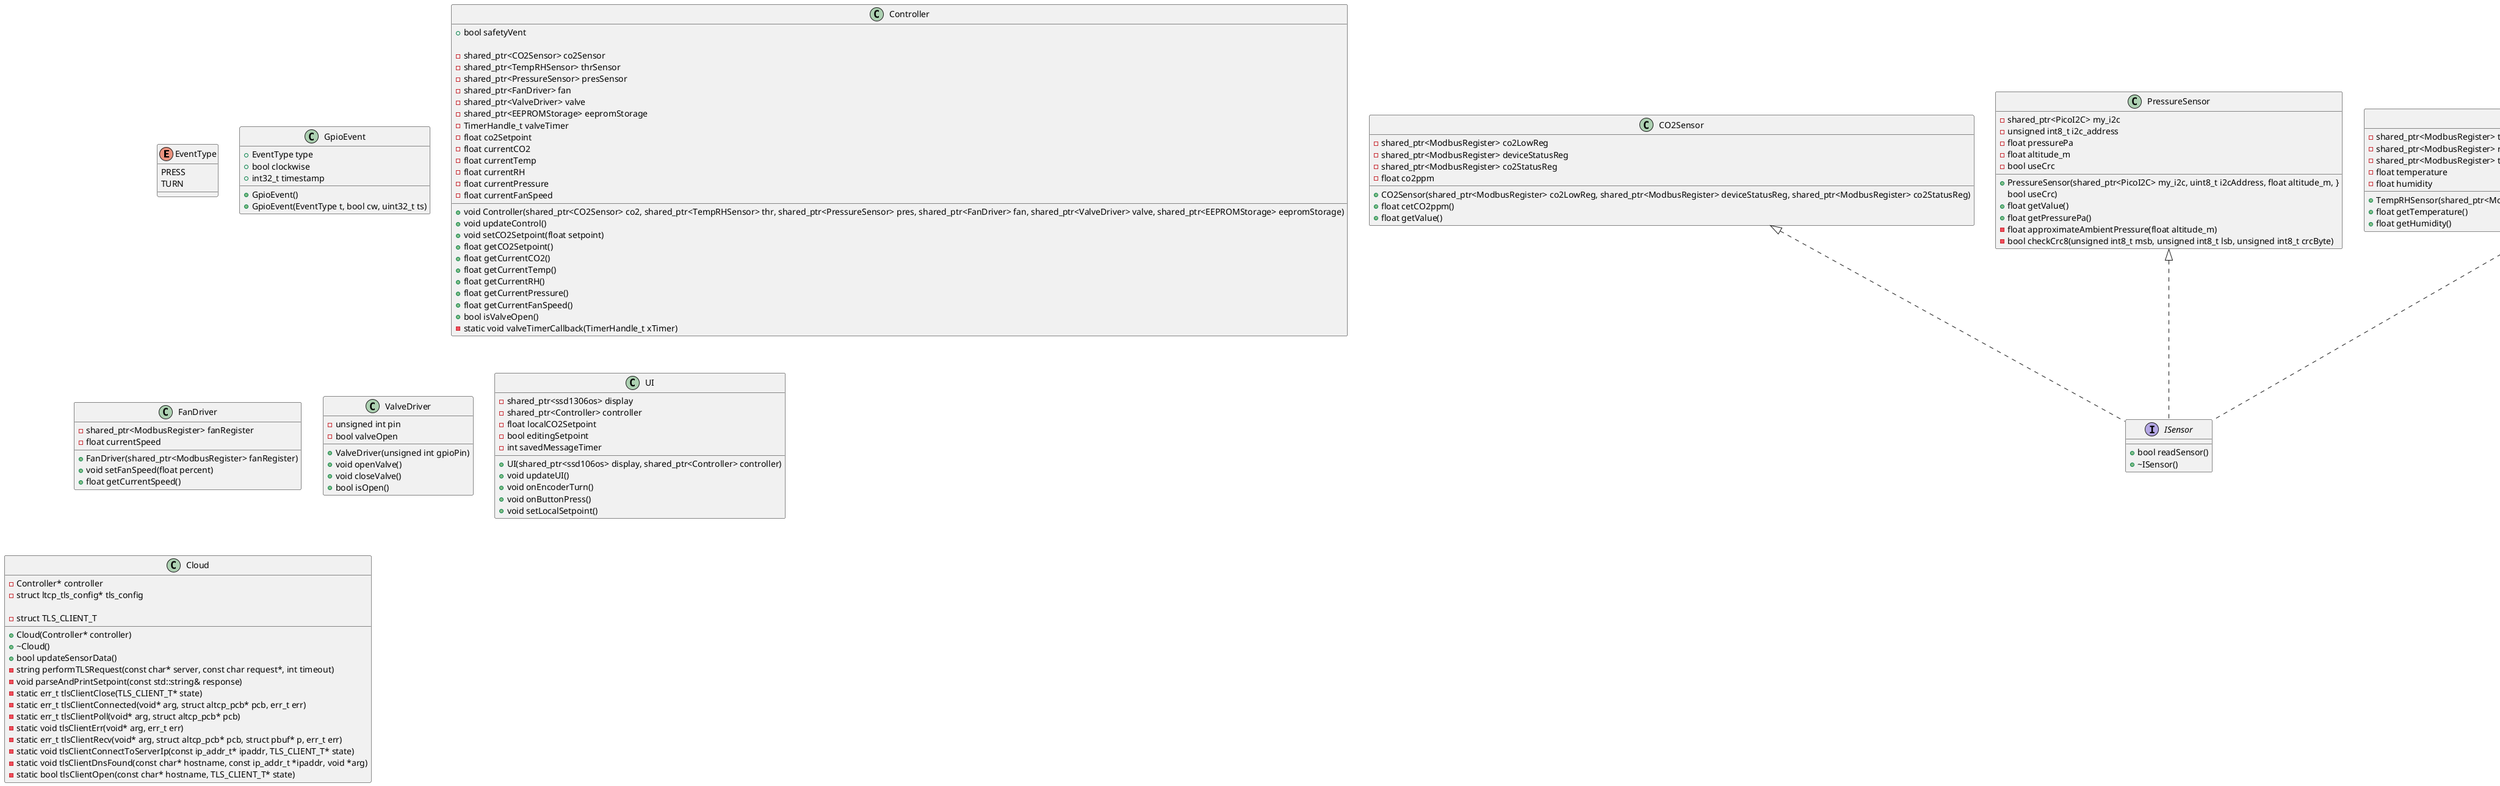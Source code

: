 @startuml

enum EventType {
  PRESS
  TURN
}

class GpioEvent {
  +GpioEvent()
  +GpioEvent(EventType t, bool cw, uint32_t ts)
  +EventType type
  +bool clockwise
  +int32_t timestamp
}

interface ISensor {
  +bool readSensor()
  +~ISensor()
}

class CO2Sensor {
  +CO2Sensor(\
shared_ptr<ModbusRegister> co2LowReg, \
shared_ptr<ModbusRegister> deviceStatusReg, \
shared_ptr<ModbusRegister> co2StatusReg\
)
  +float cetCO2ppm()
  +float getValue()

  -shared_ptr<ModbusRegister> co2LowReg
  -shared_ptr<ModbusRegister> deviceStatusReg
  -shared_ptr<ModbusRegister> co2StatusReg
  -float co2ppm
}

class PressureSensor {
  +PressureSensor(\
shared_ptr<PicoI2C> my_i2c, \
uint8_t i2cAddress, \
float altitude_m, }
bool useCrc\
)
  +float getValue()
  +float getPressurePa()

  -shared_ptr<PicoI2C> my_i2c
  -unsigned int8_t i2c_address
  -float pressurePa
  -float altitude_m
  -bool useCrc
  -float approximateAmbientPressure(float altitude_m)
  -bool checkCrc8(unsigned int8_t msb, unsigned int8_t lsb, unsigned int8_t crcByte)
}

class TempRHSensor {
  +TempRHSensor(\
shared_ptr<ModbusRegister> tempReg, \
shared_ptr<ModbusRegister> rhReg, \
shared_ptr<ModbusRegister> trhErrorReg\
)
  +float getTemperature()
  +float getHumidity()

  -shared_ptr<ModbusRegister> tempReg
  -shared_ptr<ModbusRegister> rhReg
  -shared_ptr<ModbusRegister> trhErrorReg
  -float temperature
  -float humidity
}

class Controller {
  +void Controller\
(\
shared_ptr<CO2Sensor> co2, \
shared_ptr<TempRHSensor> thr, \
shared_ptr<PressureSensor> pres, \
shared_ptr<FanDriver> fan, \
shared_ptr<ValveDriver> valve, \
shared_ptr<EEPROMStorage> eepromStorage\
)
  +void updateControl()
  +void setCO2Setpoint(float setpoint)
  +float getCO2Setpoint()
  +float getCurrentCO2()
  +float getCurrentTemp()
  +float getCurrentRH()
  +float getCurrentPressure()
  +float getCurrentFanSpeed()
  +bool isValveOpen()
  +bool safetyVent

  -shared_ptr<CO2Sensor> co2Sensor
  -shared_ptr<TempRHSensor> thrSensor
  -shared_ptr<PressureSensor> presSensor
  -shared_ptr<FanDriver> fan
  -shared_ptr<ValveDriver> valve
  -shared_ptr<EEPROMStorage> eepromStorage
  -TimerHandle_t valveTimer
  -static void valveTimerCallback(TimerHandle_t xTimer)
  -float co2Setpoint
  -float currentCO2
  -float currentTemp
  -float currentRH
  -float currentPressure
  -float currentFanSpeed
}

class FanDriver {
  +FanDriver(shared_ptr<ModbusRegister> fanRegister)
  +void setFanSpeed(float percent)
  +float getCurrentSpeed()

  -shared_ptr<ModbusRegister> fanRegister
  -float currentSpeed
}

class ValveDriver {
  +ValveDriver(unsigned int gpioPin)
  +void openValve()
  +void closeValve()
  +bool isOpen()

  -unsigned int pin
  -bool valveOpen
}

class UI {
  +UI(shared_ptr<ssd106os> display, shared_ptr<Controller> controller)
  +void updateUI()
  +void onEncoderTurn()
  +void onButtonPress()
  +void setLocalSetpoint()

  -shared_ptr<ssd1306os> display
  -shared_ptr<Controller> controller
  -float localCO2Setpoint
  -bool editingSetpoint
  -int savedMessageTimer
}

class Cloud {
  +Cloud(Controller* controller)
  +~Cloud()
  +bool updateSensorData()

  -Controller* controller
  -struct ltcp_tls_config* tls_config
  -string performTLSRequest(const char* server, const char request*, int timeout)
  -void parseAndPrintSetpoint(const std::string& response)

  -struct TLS_CLIENT_T
  -static err_t tlsClientClose(TLS_CLIENT_T* state)
  -static err_t tlsClientConnected(void* arg, struct altcp_pcb* pcb, err_t err)
  -static err_t tlsClientPoll(void* arg, struct altcp_pcb* pcb)
  -static void tlsClientErr(void* arg, err_t err)
  -static err_t tlsClientRecv(void* arg, struct altcp_pcb* pcb, struct pbuf* p, err_t err)
  -static void tlsClientConnectToServerIp(const ip_addr_t* ipaddr, TLS_CLIENT_T* state)
  -static void tlsClientDnsFound(const char* hostname, const ip_addr_t *ipaddr, void *arg)
  -static bool tlsClientOpen(const char* hostname, TLS_CLIENT_T* state)
}

CO2Sensor <|.. ISensor
PressureSensor <|.. ISensor
TempRHSensor <|.. ISensor

@enduml
